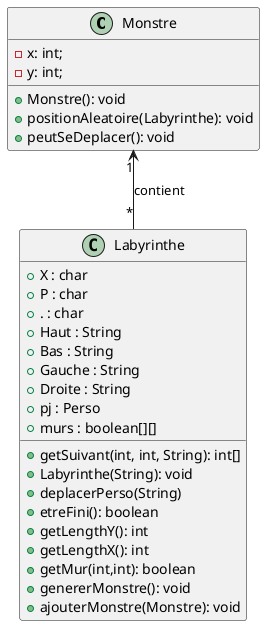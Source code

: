 @startuml
'https://plantuml.com/class-diagram

class Monstre{

    - x: int;
    - y: int;

    + Monstre(): void
    + positionAleatoire(Labyrinthe): void
    + peutSeDeplacer(): void

}

class Labyrinthe{

    + X : char
    + P : char
    + . : char
    + Haut : String
    + Bas : String
    + Gauche : String
    + Droite : String
    + pj : Perso
    + murs : boolean[][]

    + getSuivant(int, int, String): int[]
    + Labyrinthe(String): void
    + deplacerPerso(String)
    + etreFini(): boolean
    + getLengthY(): int
    + getLengthX(): int
    + getMur(int,int): boolean
    + genererMonstre(): void
    + ajouterMonstre(Monstre): void

}

Monstre "1" <-- "*" Labyrinthe : contient





@enduml